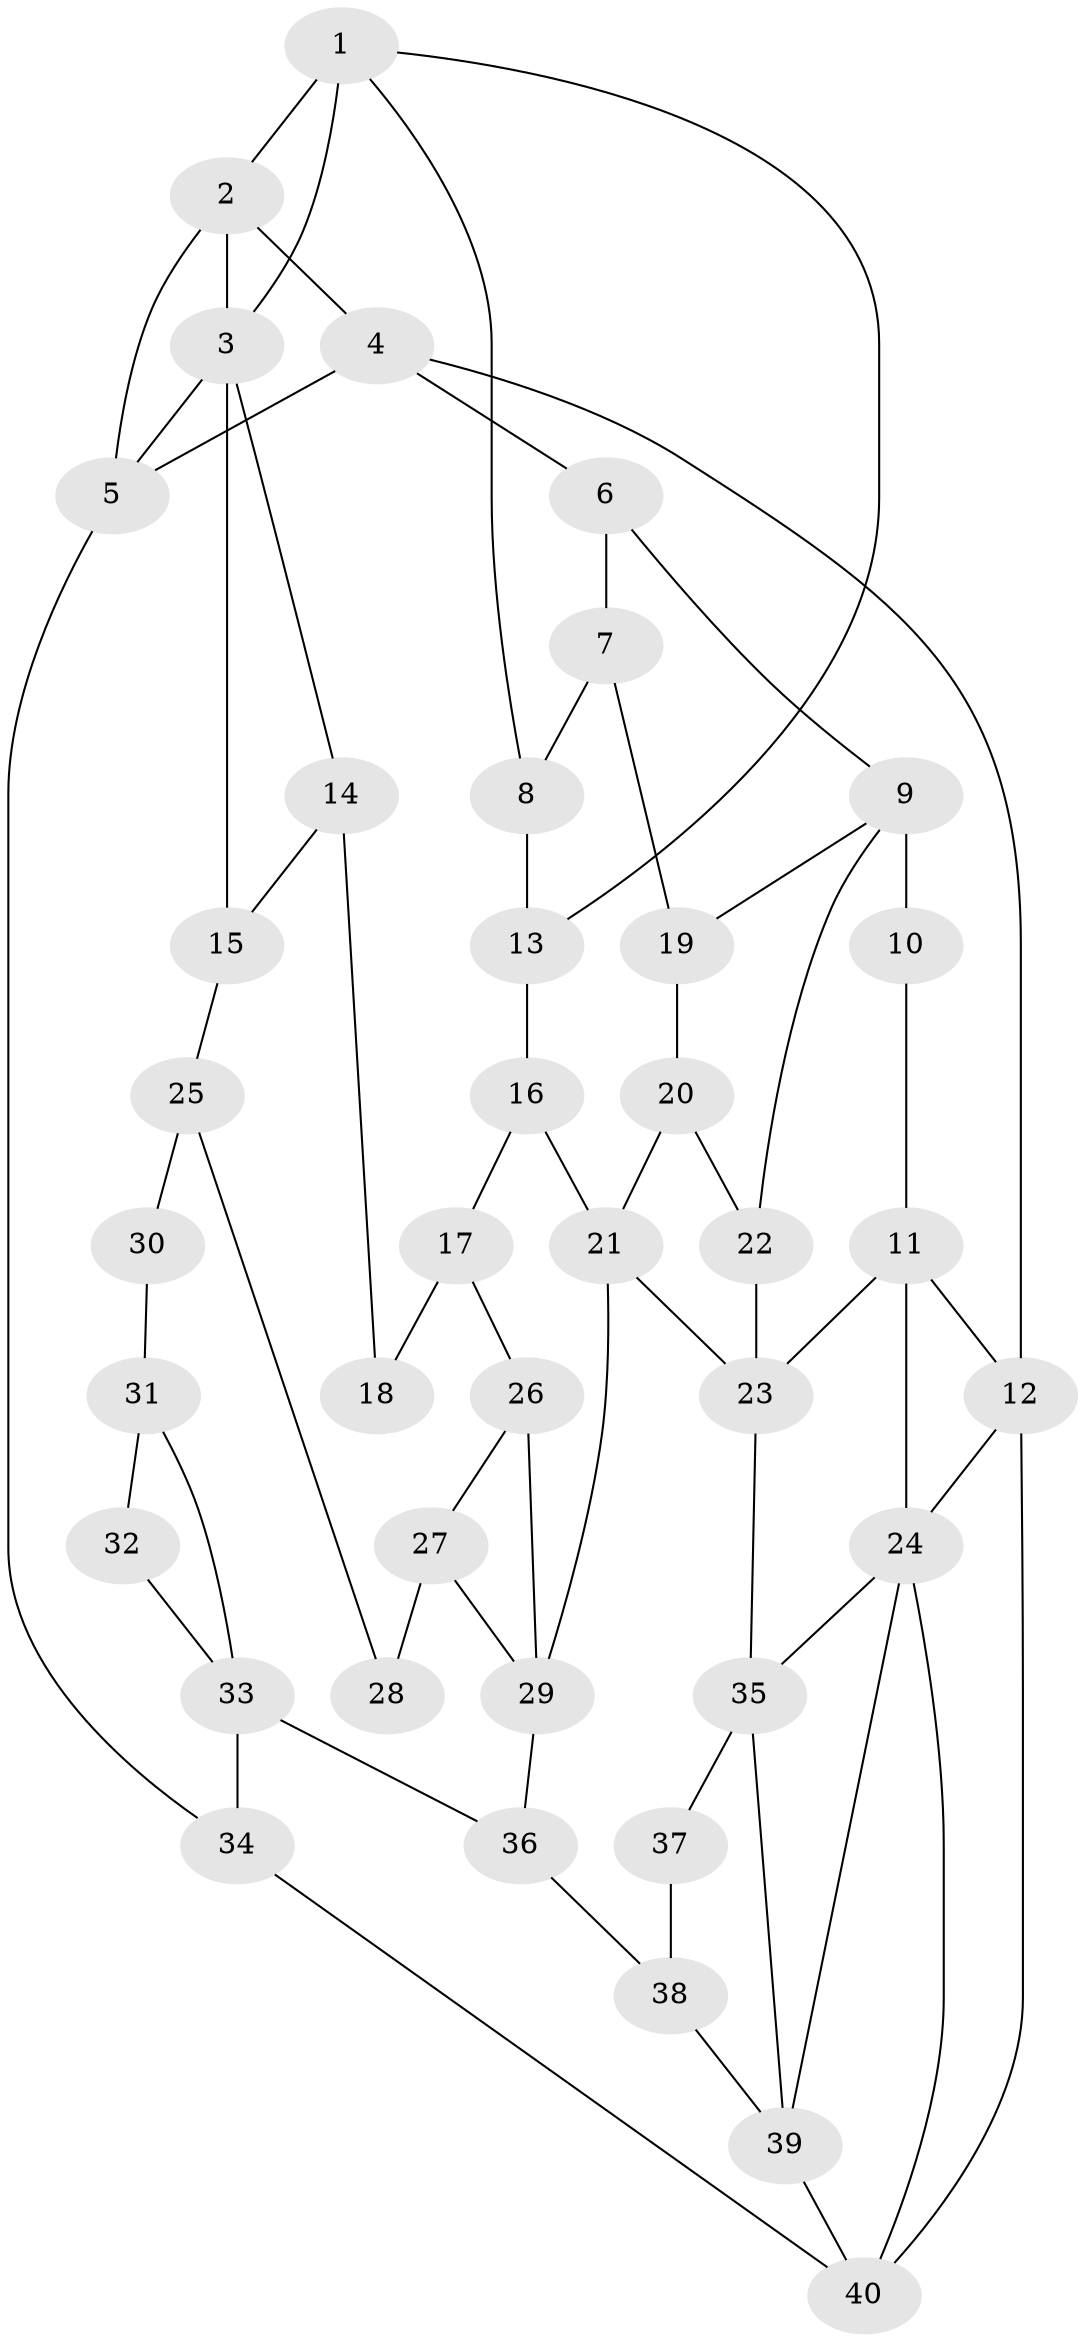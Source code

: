 // original degree distribution, {3: 0.05063291139240506, 5: 0.5063291139240507, 4: 0.21518987341772153, 6: 0.22784810126582278}
// Generated by graph-tools (version 1.1) at 2025/38/03/09/25 02:38:45]
// undirected, 40 vertices, 66 edges
graph export_dot {
graph [start="1"]
  node [color=gray90,style=filled];
  1;
  2;
  3;
  4;
  5;
  6;
  7;
  8;
  9;
  10;
  11;
  12;
  13;
  14;
  15;
  16;
  17;
  18;
  19;
  20;
  21;
  22;
  23;
  24;
  25;
  26;
  27;
  28;
  29;
  30;
  31;
  32;
  33;
  34;
  35;
  36;
  37;
  38;
  39;
  40;
  1 -- 2 [weight=1.0];
  1 -- 3 [weight=2.0];
  1 -- 8 [weight=1.0];
  1 -- 13 [weight=1.0];
  2 -- 3 [weight=1.0];
  2 -- 4 [weight=1.0];
  2 -- 5 [weight=1.0];
  3 -- 5 [weight=1.0];
  3 -- 14 [weight=1.0];
  3 -- 15 [weight=1.0];
  4 -- 5 [weight=1.0];
  4 -- 6 [weight=1.0];
  4 -- 12 [weight=1.0];
  5 -- 34 [weight=1.0];
  6 -- 7 [weight=1.0];
  6 -- 9 [weight=1.0];
  7 -- 8 [weight=1.0];
  7 -- 19 [weight=1.0];
  8 -- 13 [weight=1.0];
  9 -- 10 [weight=2.0];
  9 -- 19 [weight=1.0];
  9 -- 22 [weight=2.0];
  10 -- 11 [weight=1.0];
  11 -- 12 [weight=1.0];
  11 -- 23 [weight=1.0];
  11 -- 24 [weight=2.0];
  12 -- 24 [weight=1.0];
  12 -- 40 [weight=1.0];
  13 -- 16 [weight=1.0];
  14 -- 15 [weight=1.0];
  14 -- 18 [weight=1.0];
  15 -- 25 [weight=1.0];
  16 -- 17 [weight=1.0];
  16 -- 21 [weight=1.0];
  17 -- 18 [weight=1.0];
  17 -- 26 [weight=1.0];
  19 -- 20 [weight=1.0];
  20 -- 21 [weight=1.0];
  20 -- 22 [weight=1.0];
  21 -- 23 [weight=1.0];
  21 -- 29 [weight=1.0];
  22 -- 23 [weight=2.0];
  23 -- 35 [weight=1.0];
  24 -- 35 [weight=1.0];
  24 -- 39 [weight=1.0];
  24 -- 40 [weight=1.0];
  25 -- 28 [weight=1.0];
  25 -- 30 [weight=2.0];
  26 -- 27 [weight=1.0];
  26 -- 29 [weight=1.0];
  27 -- 28 [weight=1.0];
  27 -- 29 [weight=1.0];
  29 -- 36 [weight=2.0];
  30 -- 31 [weight=1.0];
  31 -- 32 [weight=2.0];
  31 -- 33 [weight=1.0];
  32 -- 33 [weight=1.0];
  33 -- 34 [weight=2.0];
  33 -- 36 [weight=2.0];
  34 -- 40 [weight=1.0];
  35 -- 37 [weight=1.0];
  35 -- 39 [weight=1.0];
  36 -- 38 [weight=2.0];
  37 -- 38 [weight=2.0];
  38 -- 39 [weight=2.0];
  39 -- 40 [weight=1.0];
}

